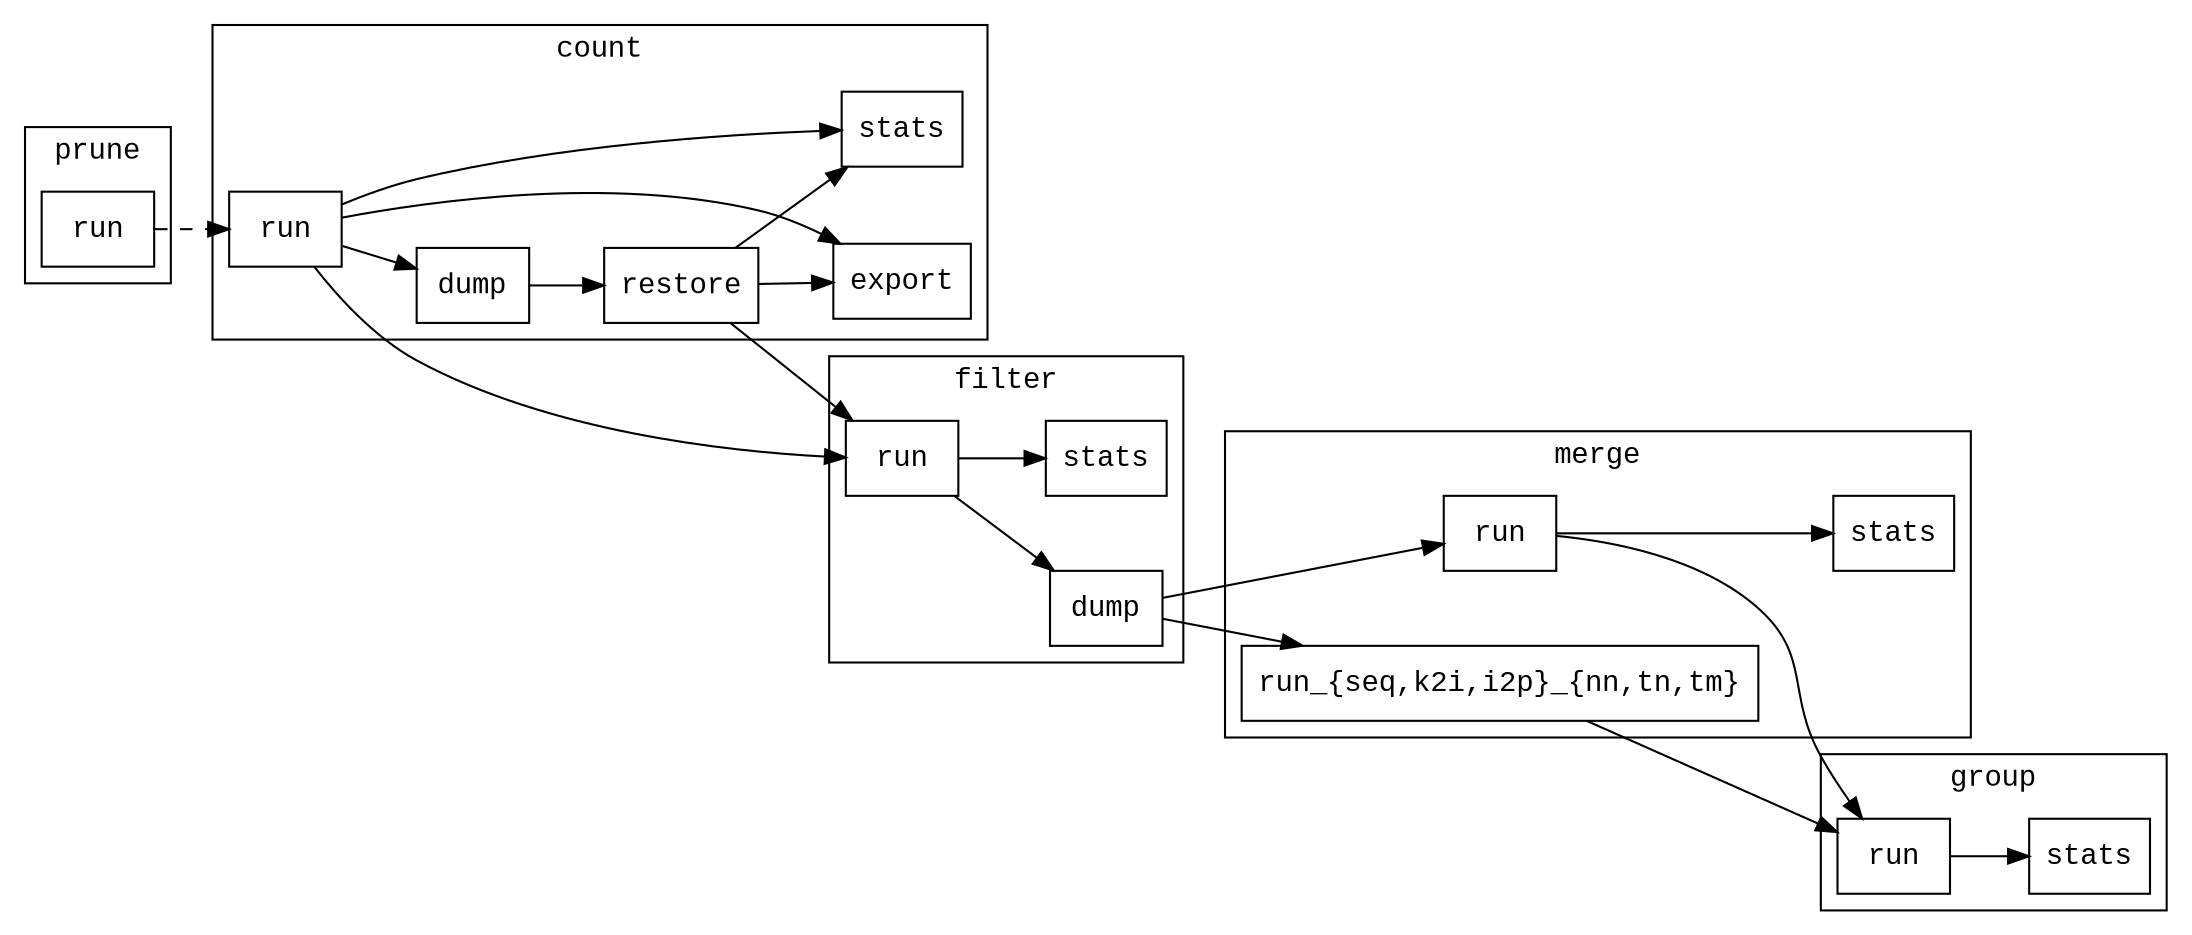 digraph stage_deps {
    graph [fontname = "Liberation Mono", nodesep = 0.5];
    node [fontname = "Liberation Mono", shape = box];
    edge [fontname = "Liberation Mono"];

    rankdir=LR;

    subgraph cluster_0 {
        label = "prune"
        color = black;
        "prune:run" [label = run];
    }

    subgraph cluster_1 {
        label = "count"
        color = black;
        "count:run" [label = run];
        "count:dump" [label = dump];
        "count:stats" [label = stats];
        "count:restore" [label = restore];
        "count:export" [label = export];
    }

    subgraph cluster_2 {
        label = "filter"
        color = black;
        "filter:run" [label = run];
        "filter:dump" [label = dump];
        "filter:stats" [label = stats];
    }

    subgraph cluster_3 {
        label = "merge"
        color = black;
        "merge:run" [label = run];
        "merge:run_{seq,k2i,i2p}_{nn,tn,tm}"
            [label = "run_{seq,k2i,i2p}_{nn,tn,tm}"];
        "merge:stats" [label = stats];
    }

    subgraph cluster_4 {
        label = "group"
        color = black;
        "group:run" [label = run];
        "group:stats" [label = stats];
    }

    "prune:run" -> "count:run" [style = dashed]

    "count:run" -> "count:dump"
    "count:run" -> "count:stats"
    "count:run" -> "count:export"
    "count:dump" -> "count:restore"
    "count:restore" -> "count:stats"
    "count:restore" -> "count:export"
    "count:run" -> "filter:run"
    "count:restore" -> "filter:run"

    "filter:run" -> "filter:dump"
    "filter:run" -> "filter:stats"
    "filter:dump" -> "merge:run"
    "filter:dump" -> "merge:run_{seq,k2i,i2p}_{nn,tn,tm}"

    "merge:run" -> "merge:stats"
    "merge:run" -> "group:run"
    "merge:run_{seq,k2i,i2p}_{nn,tn,tm}" -> "group:run"

    "group:run" -> "group:stats"
}
